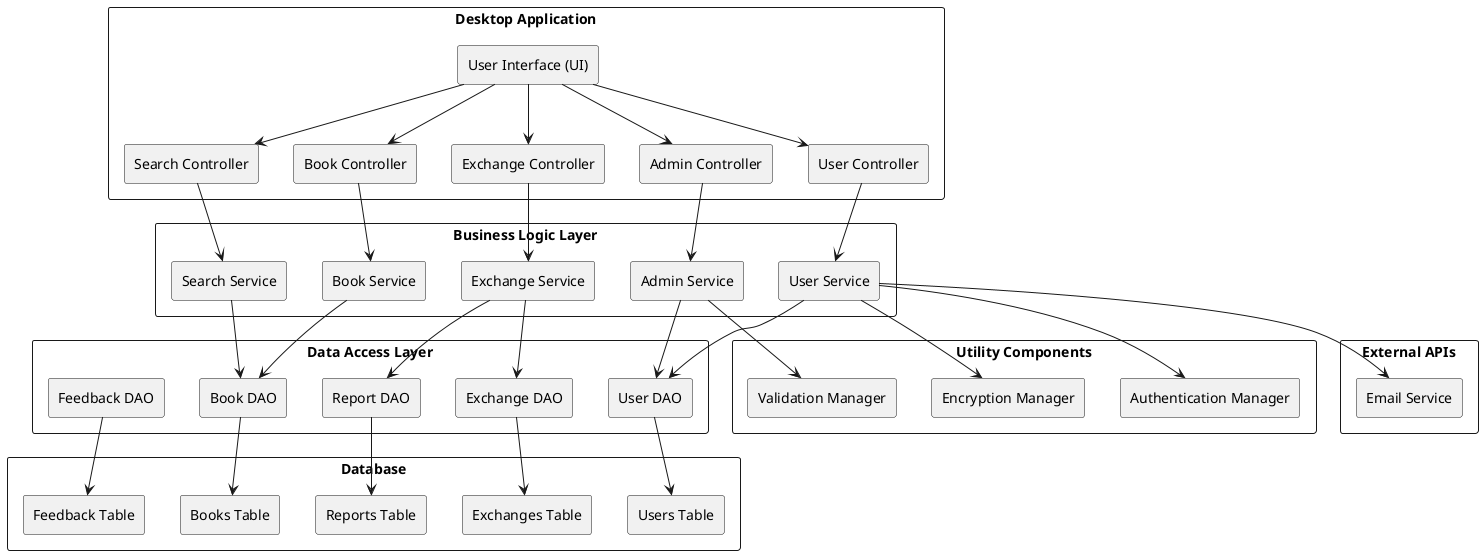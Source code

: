 @startuml

skinparam componentStyle rectangle
skinparam packageStyle rectangle

package "Desktop Application" {
    [User Interface (UI)]
    [User Controller]
    [Admin Controller]
    [Book Controller]
    [Exchange Controller]
    [Search Controller]
}

package "Business Logic Layer" {
    [User Service]
    [Admin Service]
    [Book Service]
    [Exchange Service]
    [Search Service]
}

package "Data Access Layer" {
    [User DAO]
    [Book DAO]
    [Exchange DAO]
    [Report DAO]
    [Feedback DAO]
}

package "Database" {
    [Users Table]
    [Books Table]
    [Exchanges Table]
    [Reports Table]
    [Feedback Table]
}

package "Utility Components" {
    [Authentication Manager]
    [Encryption Manager]
    [Validation Manager]
}

package "External APIs" {
    [Email Service]
}

' Connections between UI and Controllers
[User Interface (UI)] --> [User Controller]
[User Interface (UI)] --> [Admin Controller]
[User Interface (UI)] --> [Book Controller]
[User Interface (UI)] --> [Exchange Controller]
[User Interface (UI)] --> [Search Controller]

' Connections between Controllers and Business Logic Layer
[User Controller] --> [User Service]
[Admin Controller] --> [Admin Service]
[Book Controller] --> [Book Service]
[Exchange Controller] --> [Exchange Service]
[Search Controller] --> [Search Service]

' Connections between Business Logic Layer and Data Access Layer
[User Service] --> [User DAO]
[Admin Service] --> [User DAO]
[Book Service] --> [Book DAO]
[Exchange Service] --> [Exchange DAO]
[Exchange Service] --> [Report DAO]
[Search Service] --> [Book DAO]

' Connections between Data Access Layer and Database
[User DAO] --> [Users Table]
[Book DAO] --> [Books Table]
[Exchange DAO] --> [Exchanges Table]
[Report DAO] --> [Reports Table]
[Feedback DAO] --> [Feedback Table]

' Connections between Business Logic Layer and Utility Components
[User Service] --> [Authentication Manager]
[User Service] --> [Encryption Manager]
[Admin Service] --> [Validation Manager]

' External APIs interactions
[User Service] --> [Email Service]


@enduml
